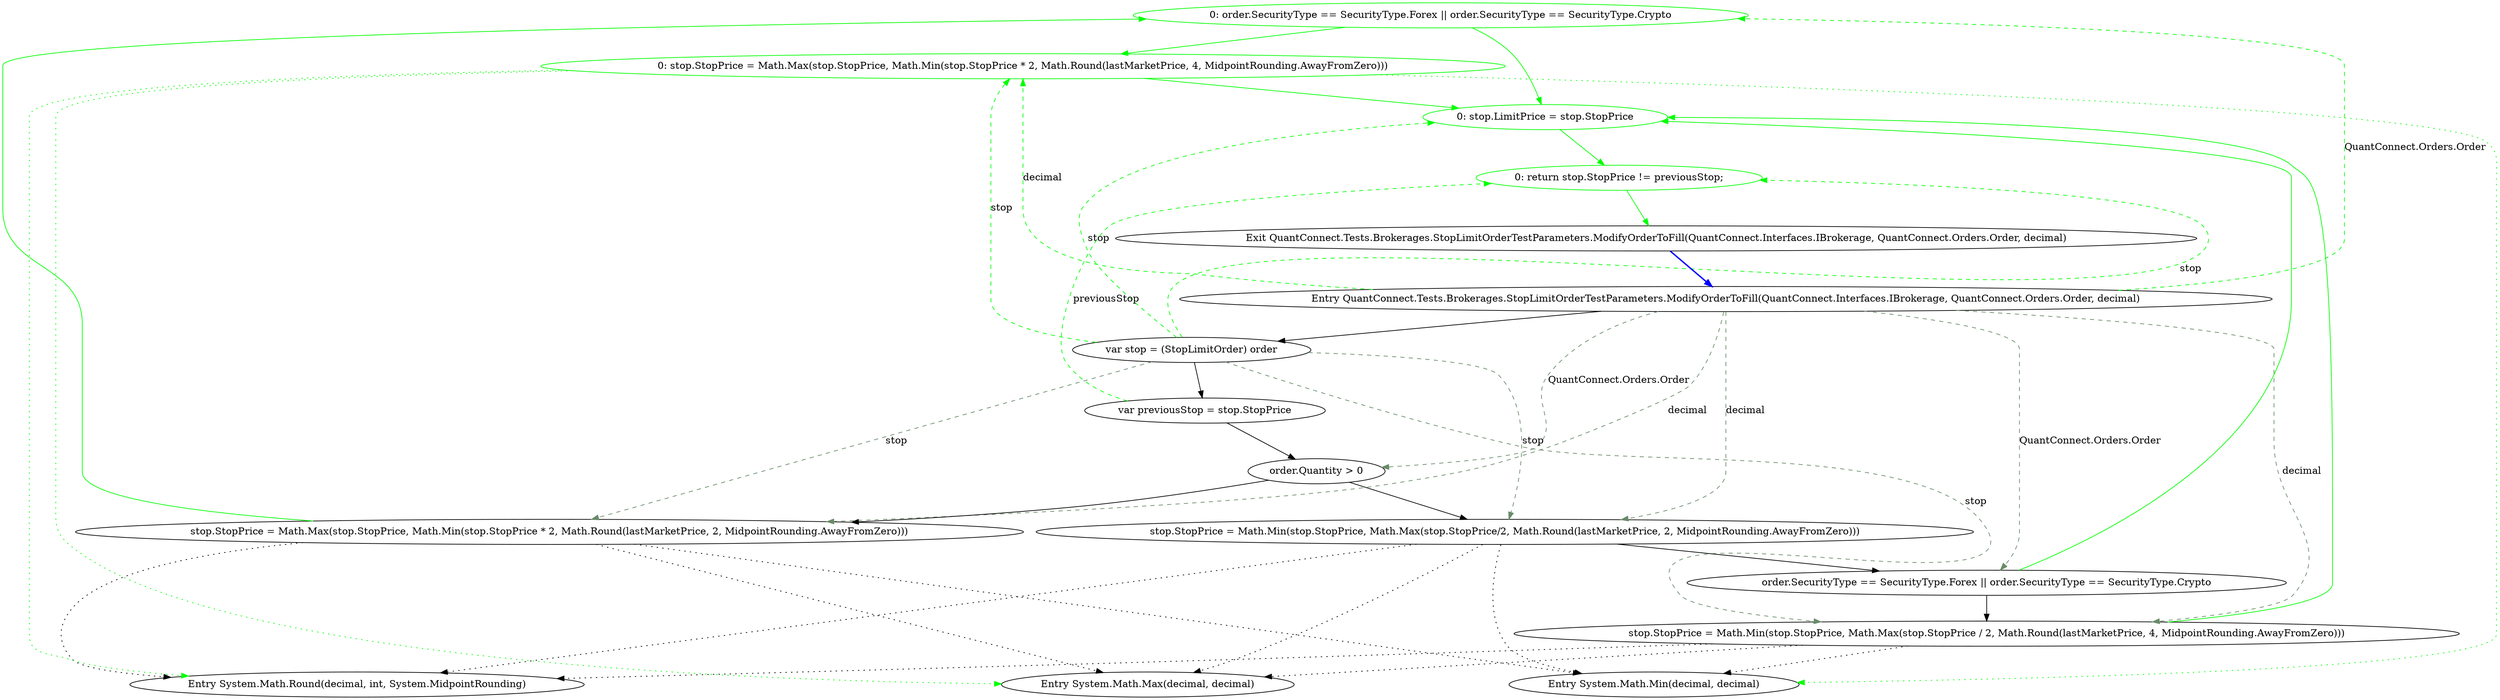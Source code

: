 digraph  {
d20 [cluster="QuantConnect.Tests.Brokerages.StopLimitOrderTestParameters.ModifyOrderToFill(QuantConnect.Interfaces.IBrokerage, QuantConnect.Orders.Order, decimal)", color=green, community=0, label="0: order.SecurityType == SecurityType.Forex || order.SecurityType == SecurityType.Crypto", span="65-65"];
d12 [cluster="QuantConnect.Tests.Brokerages.StopLimitOrderTestParameters.ModifyOrderToFill(QuantConnect.Interfaces.IBrokerage, QuantConnect.Orders.Order, decimal)", label="Entry QuantConnect.Tests.Brokerages.StopLimitOrderTestParameters.ModifyOrderToFill(QuantConnect.Interfaces.IBrokerage, QuantConnect.Orders.Order, decimal)", span="43-43"];
d19 [cluster="QuantConnect.Tests.Brokerages.StopLimitOrderTestParameters.ModifyOrderToFill(QuantConnect.Interfaces.IBrokerage, QuantConnect.Orders.Order, decimal)", label="stop.StopPrice = Math.Max(stop.StopPrice, Math.Min(stop.StopPrice * 2, Math.Round(lastMarketPrice, 2, MidpointRounding.AwayFromZero)))", span="61-61"];
d21 [cluster="QuantConnect.Tests.Brokerages.StopLimitOrderTestParameters.ModifyOrderToFill(QuantConnect.Interfaces.IBrokerage, QuantConnect.Orders.Order, decimal)", color=green, community=0, label="0: stop.StopPrice = Math.Max(stop.StopPrice, Math.Min(stop.StopPrice * 2, Math.Round(lastMarketPrice, 4, MidpointRounding.AwayFromZero)))", span="67-67"];
d22 [cluster="QuantConnect.Tests.Brokerages.StopLimitOrderTestParameters.ModifyOrderToFill(QuantConnect.Interfaces.IBrokerage, QuantConnect.Orders.Order, decimal)", color=green, community=0, label="0: stop.LimitPrice = stop.StopPrice", span="70-70"];
d13 [cluster="QuantConnect.Tests.Brokerages.StopLimitOrderTestParameters.ModifyOrderToFill(QuantConnect.Interfaces.IBrokerage, QuantConnect.Orders.Order, decimal)", label="var stop = (StopLimitOrder) order", span="45-45"];
d25 [cluster="System.Math.Round(decimal, int, System.MidpointRounding)", label="Entry System.Math.Round(decimal, int, System.MidpointRounding)", span="0-0"];
d27 [cluster="System.Math.Min(decimal, decimal)", label="Entry System.Math.Min(decimal, decimal)", span="0-0"];
d26 [cluster="System.Math.Max(decimal, decimal)", label="Entry System.Math.Max(decimal, decimal)", span="0-0"];
d17 [cluster="QuantConnect.Tests.Brokerages.StopLimitOrderTestParameters.ModifyOrderToFill(QuantConnect.Interfaces.IBrokerage, QuantConnect.Orders.Order, decimal)", label="order.SecurityType == SecurityType.Forex || order.SecurityType == SecurityType.Crypto", span="53-53"];
d18 [cluster="QuantConnect.Tests.Brokerages.StopLimitOrderTestParameters.ModifyOrderToFill(QuantConnect.Interfaces.IBrokerage, QuantConnect.Orders.Order, decimal)", label="stop.StopPrice = Math.Min(stop.StopPrice, Math.Max(stop.StopPrice / 2, Math.Round(lastMarketPrice, 4, MidpointRounding.AwayFromZero)))", span="55-55"];
d23 [cluster="QuantConnect.Tests.Brokerages.StopLimitOrderTestParameters.ModifyOrderToFill(QuantConnect.Interfaces.IBrokerage, QuantConnect.Orders.Order, decimal)", color=green, community=0, label="0: return stop.StopPrice != previousStop;", span="71-71"];
d14 [cluster="QuantConnect.Tests.Brokerages.StopLimitOrderTestParameters.ModifyOrderToFill(QuantConnect.Interfaces.IBrokerage, QuantConnect.Orders.Order, decimal)", label="var previousStop = stop.StopPrice", span="46-46"];
d24 [cluster="QuantConnect.Tests.Brokerages.StopLimitOrderTestParameters.ModifyOrderToFill(QuantConnect.Interfaces.IBrokerage, QuantConnect.Orders.Order, decimal)", label="Exit QuantConnect.Tests.Brokerages.StopLimitOrderTestParameters.ModifyOrderToFill(QuantConnect.Interfaces.IBrokerage, QuantConnect.Orders.Order, decimal)", span="43-43"];
d15 [cluster="QuantConnect.Tests.Brokerages.StopLimitOrderTestParameters.ModifyOrderToFill(QuantConnect.Interfaces.IBrokerage, QuantConnect.Orders.Order, decimal)", label="order.Quantity > 0", span="47-47"];
d16 [cluster="QuantConnect.Tests.Brokerages.StopLimitOrderTestParameters.ModifyOrderToFill(QuantConnect.Interfaces.IBrokerage, QuantConnect.Orders.Order, decimal)", label="stop.StopPrice = Math.Min(stop.StopPrice, Math.Max(stop.StopPrice/2, Math.Round(lastMarketPrice, 2, MidpointRounding.AwayFromZero)))", span="50-50"];
d20 -> d21  [color=green, key=0, style=solid];
d20 -> d22  [color=green, key=0, style=solid];
d12 -> d20  [color=green, key=1, label="QuantConnect.Orders.Order", style=dashed];
d12 -> d21  [color=green, key=1, label=decimal, style=dashed];
d12 -> d13  [key=0, style=solid];
d12 -> d15  [color=darkseagreen4, key=1, label="QuantConnect.Orders.Order", style=dashed];
d12 -> d16  [color=darkseagreen4, key=1, label=decimal, style=dashed];
d12 -> d17  [color=darkseagreen4, key=1, label="QuantConnect.Orders.Order", style=dashed];
d12 -> d18  [color=darkseagreen4, key=1, label=decimal, style=dashed];
d12 -> d19  [color=darkseagreen4, key=1, label=decimal, style=dashed];
d19 -> d20  [color=green, key=0, style=solid];
d19 -> d25  [key=2, style=dotted];
d19 -> d27  [key=2, style=dotted];
d19 -> d26  [key=2, style=dotted];
d21 -> d22  [color=green, key=0, style=solid];
d21 -> d25  [color=green, key=2, style=dotted];
d21 -> d27  [color=green, key=2, style=dotted];
d21 -> d26  [color=green, key=2, style=dotted];
d22 -> d23  [color=green, key=0, style=solid];
d13 -> d21  [color=green, key=1, label=stop, style=dashed];
d13 -> d22  [color=green, key=1, label=stop, style=dashed];
d13 -> d23  [color=green, key=1, label=stop, style=dashed];
d13 -> d19  [color=darkseagreen4, key=1, label=stop, style=dashed];
d13 -> d14  [key=0, style=solid];
d13 -> d16  [color=darkseagreen4, key=1, label=stop, style=dashed];
d13 -> d18  [color=darkseagreen4, key=1, label=stop, style=dashed];
d17 -> d22  [color=green, key=0, style=solid];
d17 -> d18  [key=0, style=solid];
d18 -> d22  [color=green, key=0, style=solid];
d18 -> d25  [key=2, style=dotted];
d18 -> d27  [key=2, style=dotted];
d18 -> d26  [key=2, style=dotted];
d23 -> d24  [color=green, key=0, style=solid];
d14 -> d23  [color=green, key=1, label=previousStop, style=dashed];
d14 -> d15  [key=0, style=solid];
d24 -> d12  [color=blue, key=0, style=bold];
d15 -> d19  [key=0, style=solid];
d15 -> d16  [key=0, style=solid];
d16 -> d25  [key=2, style=dotted];
d16 -> d27  [key=2, style=dotted];
d16 -> d26  [key=2, style=dotted];
d16 -> d17  [key=0, style=solid];
}
